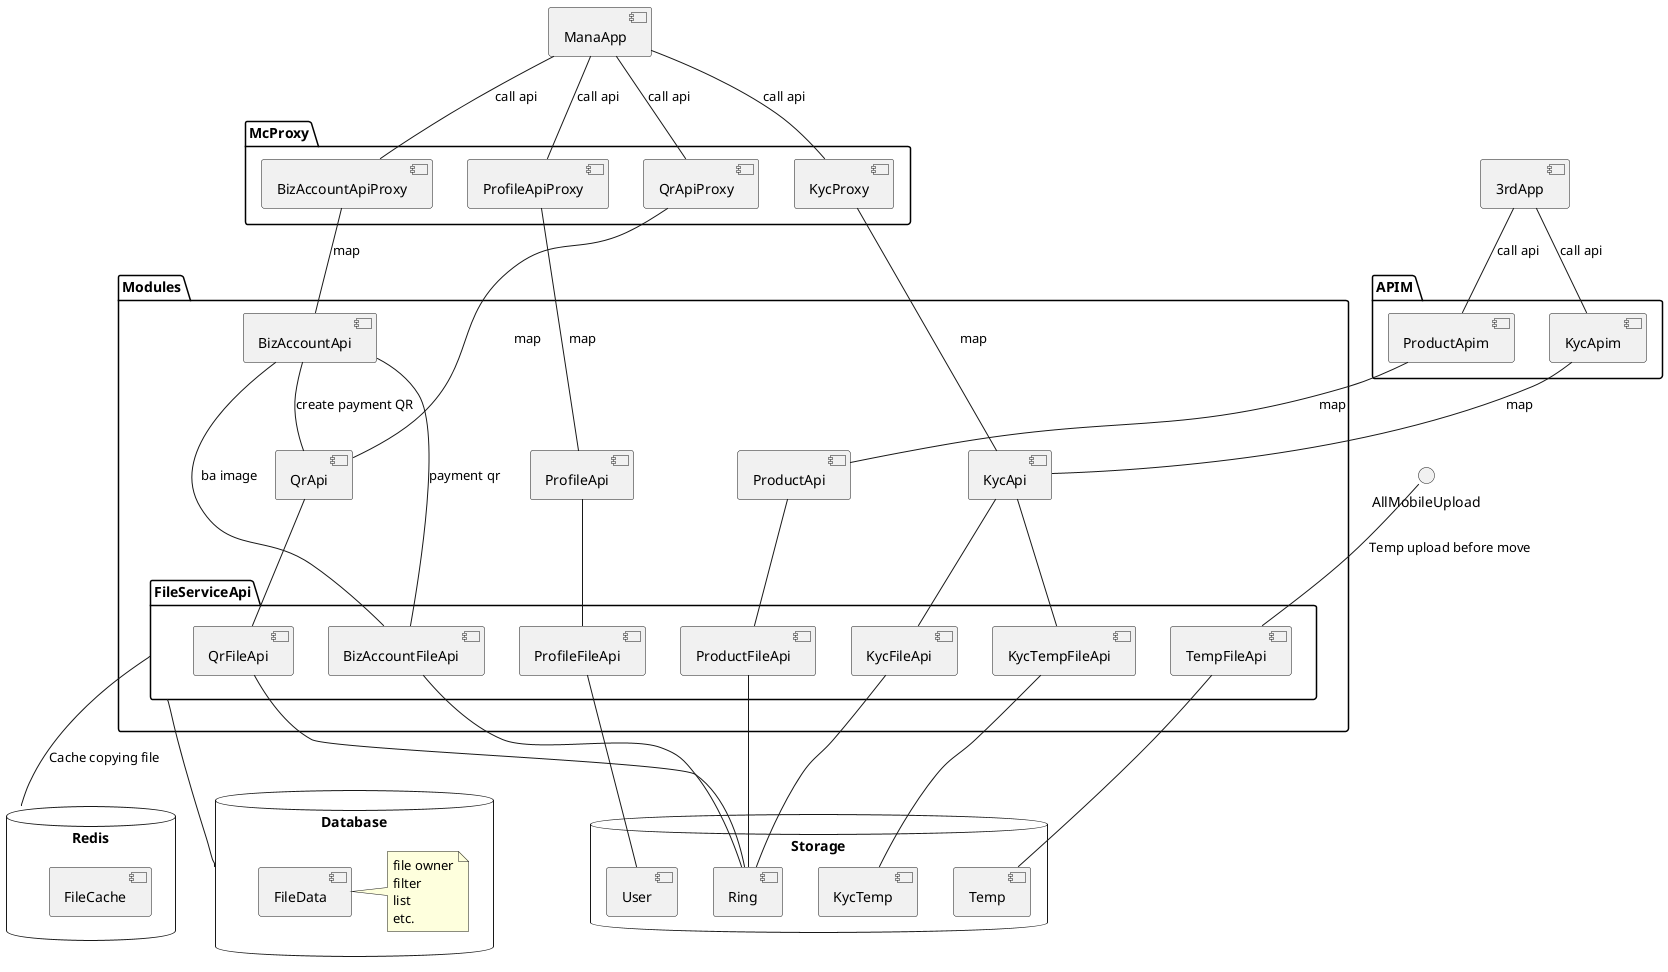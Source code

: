 @startuml FileService

[3rdApp]
[ManaApp]

package "APIM" {
    [KycApim]
    [ProductApim]
}

package "McProxy" {
    [ProfileApiProxy]
    [BizAccountApiProxy]
    [QrApiProxy]
    [KycProxy]
}

package "Modules" {
    [ProductApi]
    [KycApi]
    [ProfileApi]
    [BizAccountApi]
    [QrApi]
    [FileServiceApi]
}

package "FileServiceApi" {
    [TempFileApi]
    [ProfileFileApi]
    [QrFileApi]
    [BizAccountFileApi]
    [ProductFileApi]
    [KycFileApi]
    [KycTempFileApi]
}

database "Storage" {
    [Temp]
    [KycTemp]
    [Ring]
    [User]
}

database "Redis" {
    [FileCache]
}

database "Database" {
    [FileData]
    note right: file owner\nfilter\nlist\netc.
}

3rdApp -down- [ProductApim]: call api
[ProductApim] -down- [ProductApi]: map
[ProductApi] -down- [ProductFileApi]
3rdApp -down- [KycApim]: call api
[KycApim] -down- [KycApi]: map
[KycApi] -down- [KycFileApi]
[KycApi] -down- [KycTempFileApi]

ManaApp -down- [ProfileApiProxy]: call api
[ProfileApiProxy] -down- [ProfileApi]: map
[ProfileApi] -down- [ProfileFileApi]
ManaApp -down- [KycProxy]: call api
[KycProxy] -down- [KycApi]: map
ManaApp -down- [BizAccountApiProxy]: call api
[BizAccountApiProxy] -down- [BizAccountApi]: map
[BizAccountApi] -down- [BizAccountFileApi]: ba image
[BizAccountApi] -down- [BizAccountFileApi]: payment qr
[BizAccountApi] -down- [QrApi]: create payment QR
ManaApp -down- [QrApiProxy]: call api
[QrApiProxy] -down- [QrApi]: map
[QrApi] -down- [QrFileApi]

[ProfileFileApi] -down- [User]
[ProductFileApi] -down- [Ring]
[BizAccountFileApi] -down- [Ring]
[QrFileApi] -down- [Ring]
[KycFileApi] -down- [Ring]
[KycTempFileApi] -down- [KycTemp]
[TempFileApi] -down- [Temp]

AllMobileUpload -down- [TempFileApi]: Temp upload before move
FileServiceApi -down- Redis: Cache copying file
FileServiceApi -down- Database

@enduml
